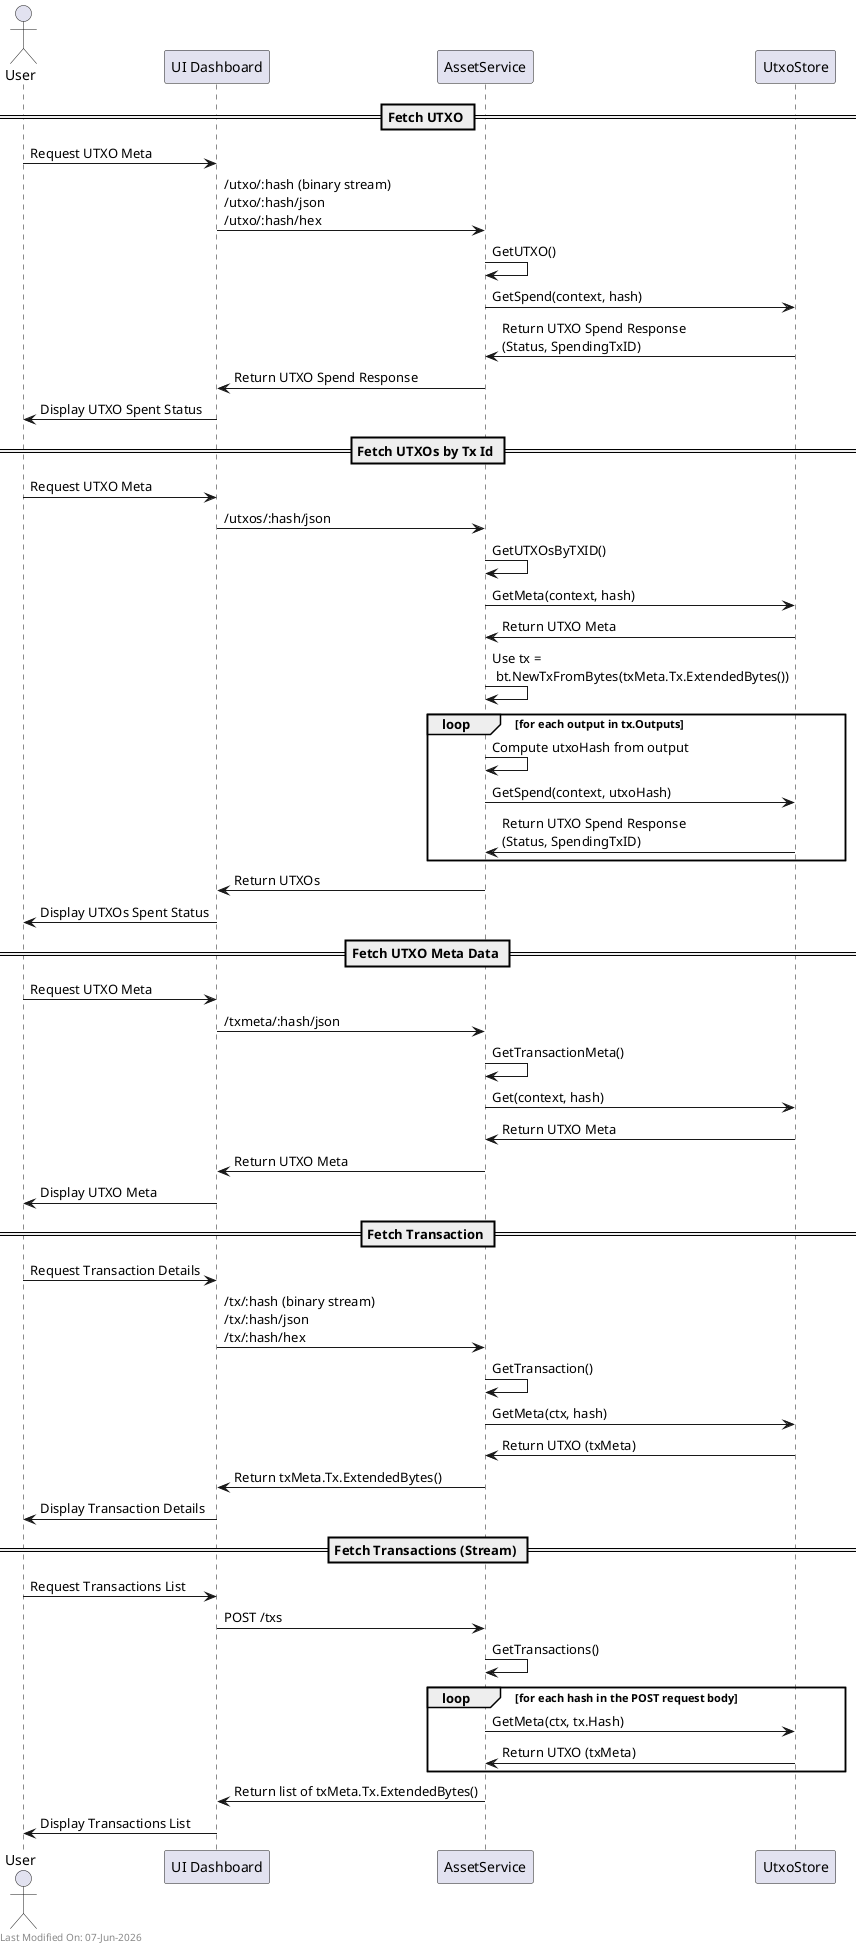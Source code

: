 @startuml
actor User as "User"
participant "UI Dashboard" as UIDashboard
participant "AssetService" as AssetService
participant "UtxoStore" as UtxoStore

== Fetch UTXO ==
User -> UIDashboard: Request UTXO Meta
UIDashboard -> AssetService: /utxo/:hash (binary stream)\n/utxo/:hash/json\n/utxo/:hash/hex
AssetService -> AssetService: GetUTXO()
AssetService -> UtxoStore: GetSpend(context, hash)
UtxoStore -> AssetService: Return UTXO Spend Response\n(Status, SpendingTxID)
AssetService -> UIDashboard: Return UTXO Spend Response
UIDashboard -> User: Display UTXO Spent Status

== Fetch UTXOs by Tx Id ==
User -> UIDashboard: Request UTXO Meta
UIDashboard -> AssetService: /utxos/:hash/json
AssetService -> AssetService: GetUTXOsByTXID()
AssetService -> UtxoStore: GetMeta(context, hash)
UtxoStore -> AssetService: Return UTXO Meta

AssetService -> AssetService: Use tx =\n bt.NewTxFromBytes(txMeta.Tx.ExtendedBytes())

loop for each output in tx.Outputs
    AssetService -> "AssetService": Compute utxoHash from output
    AssetService -> UtxoStore: GetSpend(context, utxoHash)
    UtxoStore -> AssetService: Return UTXO Spend Response\n(Status, SpendingTxID)
end

AssetService -> UIDashboard: Return UTXOs
UIDashboard -> User: Display UTXOs Spent Status

== Fetch UTXO Meta Data ==
User -> UIDashboard: Request UTXO Meta
UIDashboard -> AssetService: /txmeta/:hash/json
AssetService -> AssetService: GetTransactionMeta()
AssetService -> UtxoStore: Get(context, hash)
UtxoStore -> AssetService: Return UTXO Meta
AssetService -> UIDashboard: Return UTXO Meta
UIDashboard -> User: Display UTXO Meta


== Fetch Transaction ==
User -> UIDashboard: Request Transaction Details
UIDashboard -> AssetService: /tx/:hash (binary stream)\n/tx/:hash/json\n/tx/:hash/hex
AssetService -> AssetService: GetTransaction()
AssetService -> UtxoStore: GetMeta(ctx, hash)
UtxoStore -> AssetService: Return UTXO (txMeta)
AssetService -> UIDashboard: Return txMeta.Tx.ExtendedBytes()
UIDashboard -> User: Display Transaction Details

== Fetch Transactions (Stream) ==
User -> UIDashboard: Request Transactions List
UIDashboard -> AssetService: POST /txs
AssetService -> AssetService: GetTransactions()
loop for each hash in the POST request body
    AssetService -> UtxoStore: GetMeta(ctx, tx.Hash)
    UtxoStore -> AssetService: Return UTXO (txMeta)
end
AssetService -> UIDashboard: Return list of txMeta.Tx.ExtendedBytes()
UIDashboard -> User: Display Transactions List

left footer Last Modified On: %date("dd-MMM-yyyy")

@enduml
